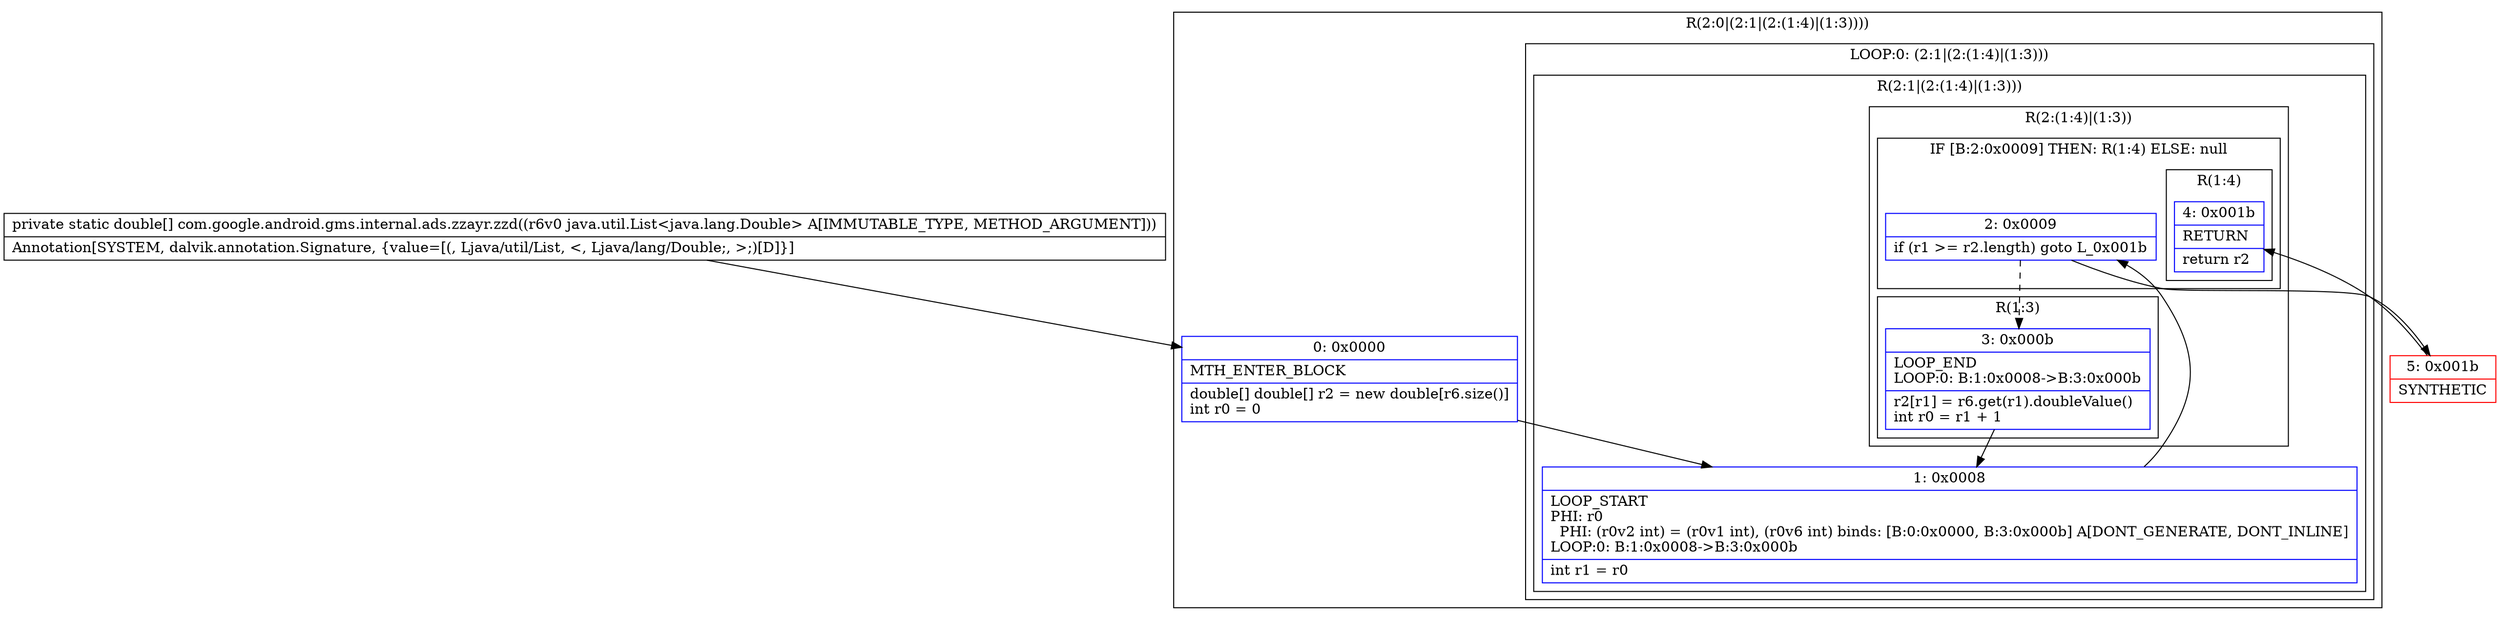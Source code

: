 digraph "CFG forcom.google.android.gms.internal.ads.zzayr.zzd(Ljava\/util\/List;)[D" {
subgraph cluster_Region_1182814392 {
label = "R(2:0|(2:1|(2:(1:4)|(1:3))))";
node [shape=record,color=blue];
Node_0 [shape=record,label="{0\:\ 0x0000|MTH_ENTER_BLOCK\l|double[] double[] r2 = new double[r6.size()]\lint r0 = 0\l}"];
subgraph cluster_LoopRegion_1420828854 {
label = "LOOP:0: (2:1|(2:(1:4)|(1:3)))";
node [shape=record,color=blue];
subgraph cluster_Region_41524830 {
label = "R(2:1|(2:(1:4)|(1:3)))";
node [shape=record,color=blue];
Node_1 [shape=record,label="{1\:\ 0x0008|LOOP_START\lPHI: r0 \l  PHI: (r0v2 int) = (r0v1 int), (r0v6 int) binds: [B:0:0x0000, B:3:0x000b] A[DONT_GENERATE, DONT_INLINE]\lLOOP:0: B:1:0x0008\-\>B:3:0x000b\l|int r1 = r0\l}"];
subgraph cluster_Region_907474817 {
label = "R(2:(1:4)|(1:3))";
node [shape=record,color=blue];
subgraph cluster_IfRegion_24785301 {
label = "IF [B:2:0x0009] THEN: R(1:4) ELSE: null";
node [shape=record,color=blue];
Node_2 [shape=record,label="{2\:\ 0x0009|if (r1 \>= r2.length) goto L_0x001b\l}"];
subgraph cluster_Region_420629252 {
label = "R(1:4)";
node [shape=record,color=blue];
Node_4 [shape=record,label="{4\:\ 0x001b|RETURN\l|return r2\l}"];
}
}
subgraph cluster_Region_1178076081 {
label = "R(1:3)";
node [shape=record,color=blue];
Node_3 [shape=record,label="{3\:\ 0x000b|LOOP_END\lLOOP:0: B:1:0x0008\-\>B:3:0x000b\l|r2[r1] = r6.get(r1).doubleValue()\lint r0 = r1 + 1\l}"];
}
}
}
}
}
Node_5 [shape=record,color=red,label="{5\:\ 0x001b|SYNTHETIC\l}"];
MethodNode[shape=record,label="{private static double[] com.google.android.gms.internal.ads.zzayr.zzd((r6v0 java.util.List\<java.lang.Double\> A[IMMUTABLE_TYPE, METHOD_ARGUMENT]))  | Annotation[SYSTEM, dalvik.annotation.Signature, \{value=[(, Ljava\/util\/List, \<, Ljava\/lang\/Double;, \>;)[D]\}]\l}"];
MethodNode -> Node_0;
Node_0 -> Node_1;
Node_1 -> Node_2;
Node_2 -> Node_3[style=dashed];
Node_2 -> Node_5;
Node_3 -> Node_1;
Node_5 -> Node_4;
}

